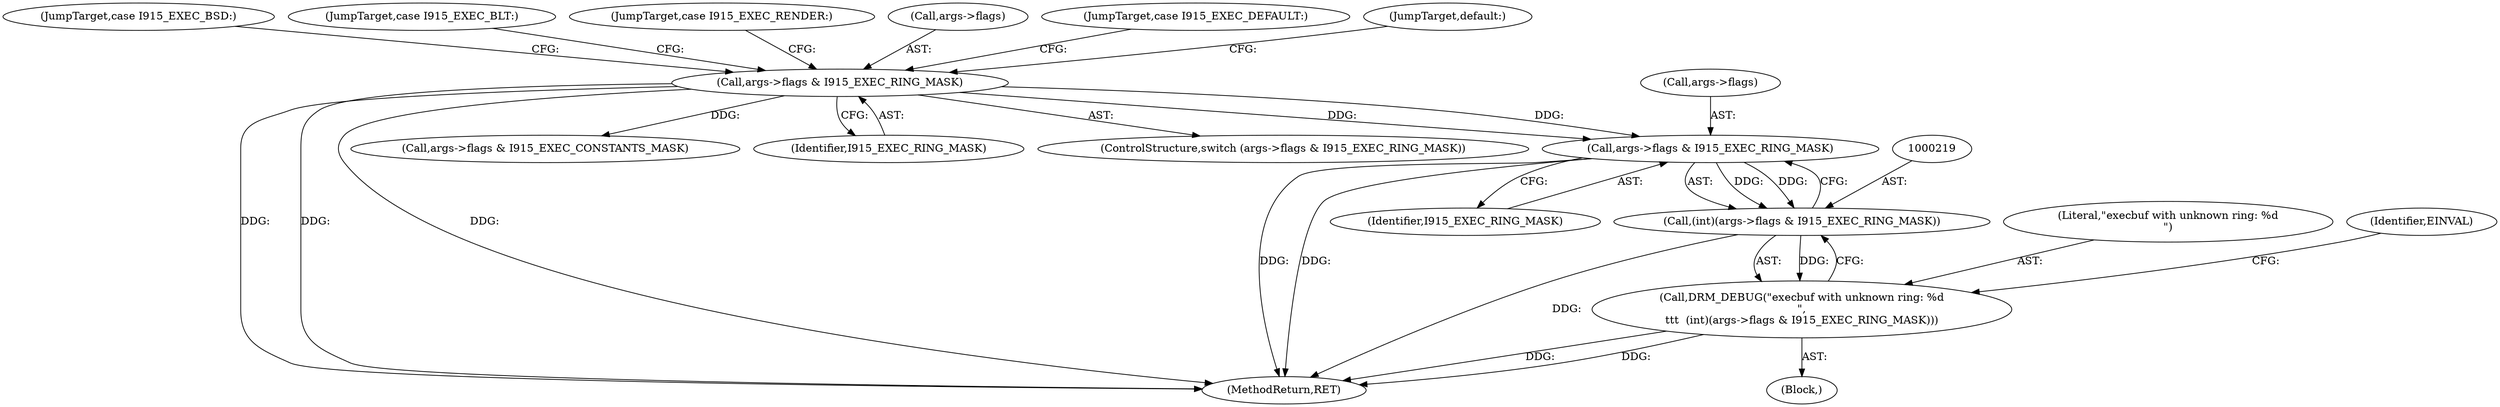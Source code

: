 digraph "0_linux_44afb3a04391a74309d16180d1e4f8386fdfa745@pointer" {
"1000220" [label="(Call,args->flags & I915_EXEC_RING_MASK)"];
"1000158" [label="(Call,args->flags & I915_EXEC_RING_MASK)"];
"1000218" [label="(Call,(int)(args->flags & I915_EXEC_RING_MASK))"];
"1000216" [label="(Call,DRM_DEBUG(\"execbuf with unknown ring: %d\n\",\n\t\t\t  (int)(args->flags & I915_EXEC_RING_MASK)))"];
"1000218" [label="(Call,(int)(args->flags & I915_EXEC_RING_MASK))"];
"1000834" [label="(MethodReturn,RET)"];
"1000224" [label="(Identifier,I915_EXEC_RING_MASK)"];
"1000175" [label="(JumpTarget,case I915_EXEC_BSD:)"];
"1000230" [label="(Call,args->flags & I915_EXEC_CONSTANTS_MASK)"];
"1000158" [label="(Call,args->flags & I915_EXEC_RING_MASK)"];
"1000217" [label="(Literal,\"execbuf with unknown ring: %d\n\")"];
"1000220" [label="(Call,args->flags & I915_EXEC_RING_MASK)"];
"1000162" [label="(Identifier,I915_EXEC_RING_MASK)"];
"1000195" [label="(JumpTarget,case I915_EXEC_BLT:)"];
"1000165" [label="(JumpTarget,case I915_EXEC_RENDER:)"];
"1000227" [label="(Identifier,EINVAL)"];
"1000157" [label="(ControlStructure,switch (args->flags & I915_EXEC_RING_MASK))"];
"1000163" [label="(Block,)"];
"1000159" [label="(Call,args->flags)"];
"1000216" [label="(Call,DRM_DEBUG(\"execbuf with unknown ring: %d\n\",\n\t\t\t  (int)(args->flags & I915_EXEC_RING_MASK)))"];
"1000164" [label="(JumpTarget,case I915_EXEC_DEFAULT:)"];
"1000221" [label="(Call,args->flags)"];
"1000215" [label="(JumpTarget,default:)"];
"1000220" -> "1000218"  [label="AST: "];
"1000220" -> "1000224"  [label="CFG: "];
"1000221" -> "1000220"  [label="AST: "];
"1000224" -> "1000220"  [label="AST: "];
"1000218" -> "1000220"  [label="CFG: "];
"1000220" -> "1000834"  [label="DDG: "];
"1000220" -> "1000834"  [label="DDG: "];
"1000220" -> "1000218"  [label="DDG: "];
"1000220" -> "1000218"  [label="DDG: "];
"1000158" -> "1000220"  [label="DDG: "];
"1000158" -> "1000220"  [label="DDG: "];
"1000158" -> "1000157"  [label="AST: "];
"1000158" -> "1000162"  [label="CFG: "];
"1000159" -> "1000158"  [label="AST: "];
"1000162" -> "1000158"  [label="AST: "];
"1000164" -> "1000158"  [label="CFG: "];
"1000165" -> "1000158"  [label="CFG: "];
"1000175" -> "1000158"  [label="CFG: "];
"1000195" -> "1000158"  [label="CFG: "];
"1000215" -> "1000158"  [label="CFG: "];
"1000158" -> "1000834"  [label="DDG: "];
"1000158" -> "1000834"  [label="DDG: "];
"1000158" -> "1000834"  [label="DDG: "];
"1000158" -> "1000230"  [label="DDG: "];
"1000218" -> "1000216"  [label="AST: "];
"1000219" -> "1000218"  [label="AST: "];
"1000216" -> "1000218"  [label="CFG: "];
"1000218" -> "1000834"  [label="DDG: "];
"1000218" -> "1000216"  [label="DDG: "];
"1000216" -> "1000163"  [label="AST: "];
"1000217" -> "1000216"  [label="AST: "];
"1000227" -> "1000216"  [label="CFG: "];
"1000216" -> "1000834"  [label="DDG: "];
"1000216" -> "1000834"  [label="DDG: "];
}
